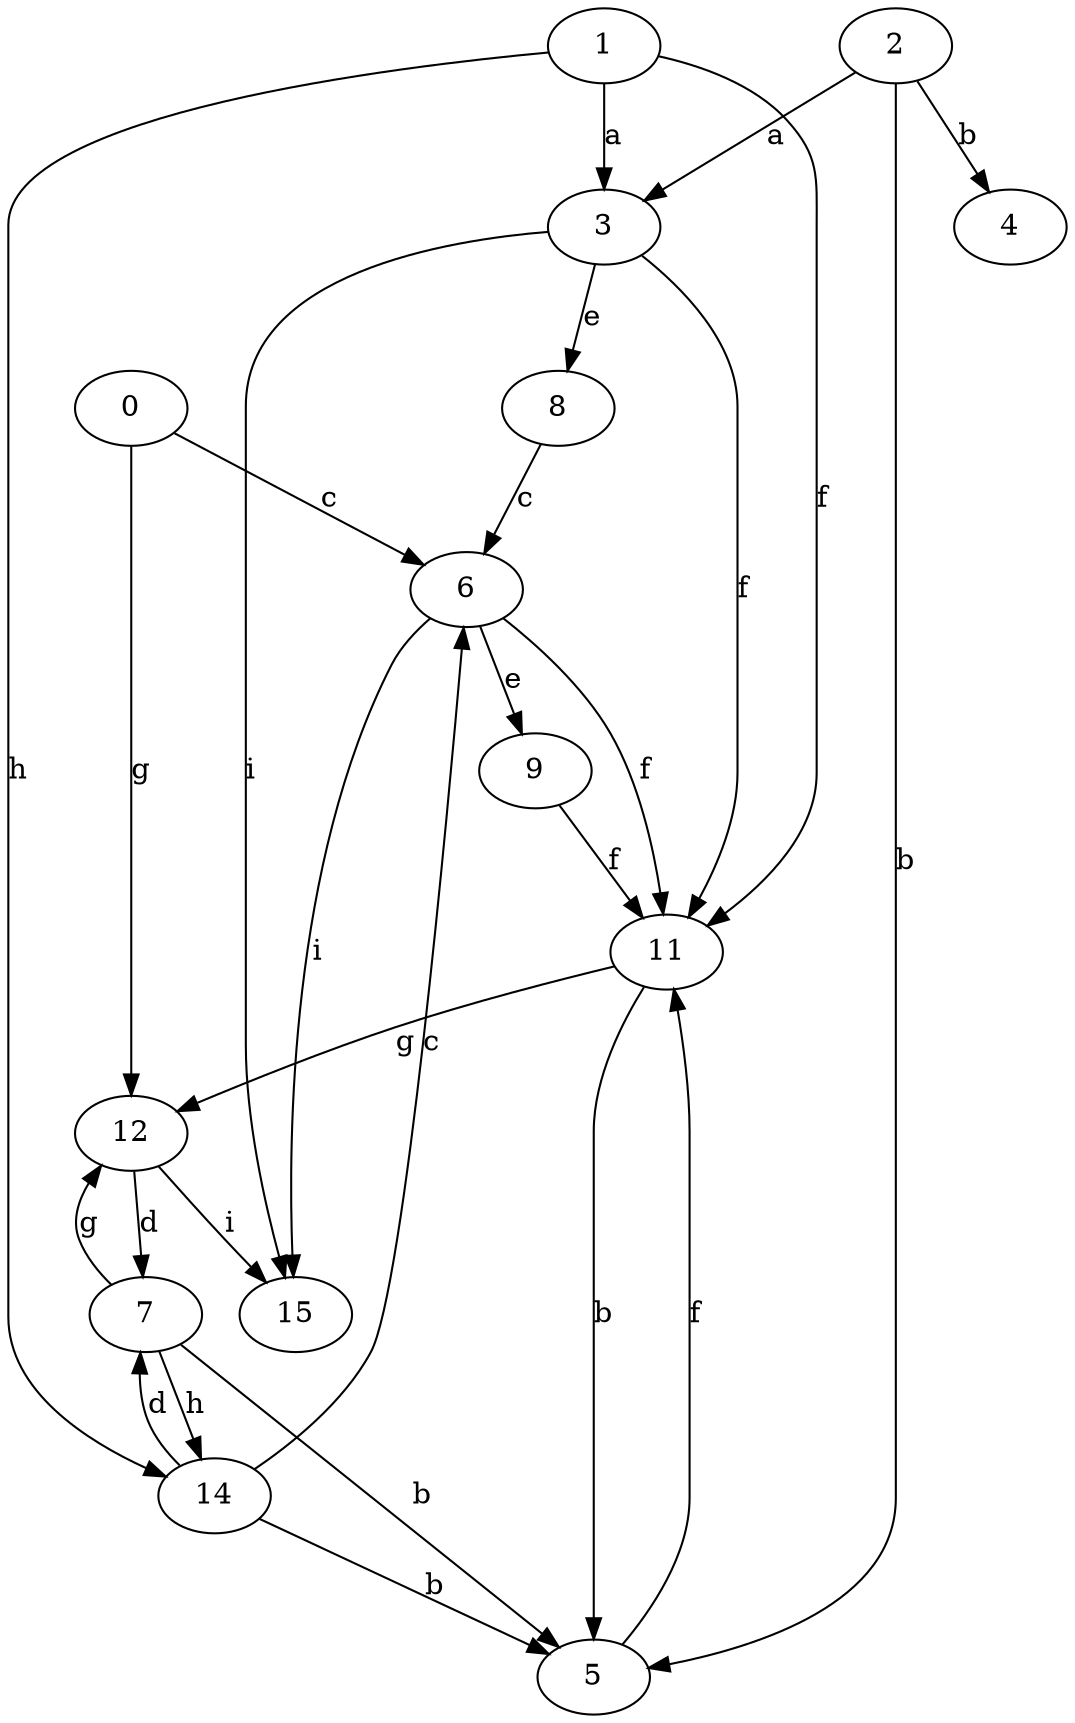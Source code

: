 strict digraph  {
1;
0;
2;
3;
4;
5;
6;
7;
8;
9;
11;
12;
14;
15;
1 -> 3  [label=a];
1 -> 11  [label=f];
1 -> 14  [label=h];
0 -> 6  [label=c];
0 -> 12  [label=g];
2 -> 3  [label=a];
2 -> 4  [label=b];
2 -> 5  [label=b];
3 -> 8  [label=e];
3 -> 11  [label=f];
3 -> 15  [label=i];
5 -> 11  [label=f];
6 -> 9  [label=e];
6 -> 11  [label=f];
6 -> 15  [label=i];
7 -> 5  [label=b];
7 -> 12  [label=g];
7 -> 14  [label=h];
8 -> 6  [label=c];
9 -> 11  [label=f];
11 -> 5  [label=b];
11 -> 12  [label=g];
12 -> 7  [label=d];
12 -> 15  [label=i];
14 -> 5  [label=b];
14 -> 6  [label=c];
14 -> 7  [label=d];
}
